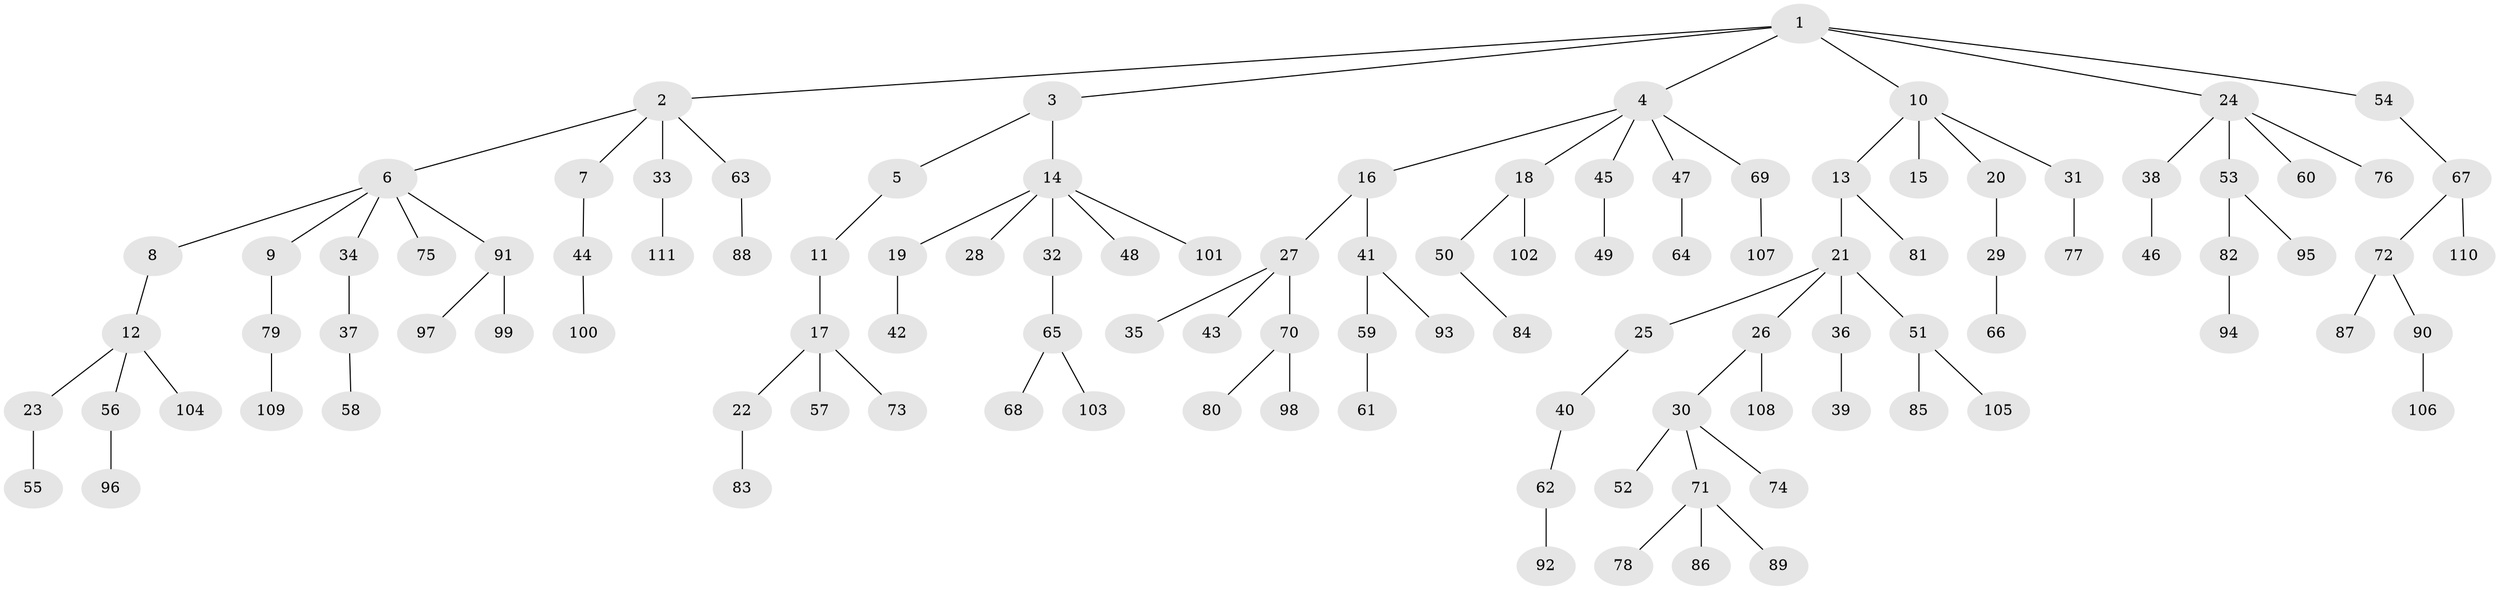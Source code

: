 // Generated by graph-tools (version 1.1) at 2025/15/03/09/25 04:15:36]
// undirected, 111 vertices, 110 edges
graph export_dot {
graph [start="1"]
  node [color=gray90,style=filled];
  1;
  2;
  3;
  4;
  5;
  6;
  7;
  8;
  9;
  10;
  11;
  12;
  13;
  14;
  15;
  16;
  17;
  18;
  19;
  20;
  21;
  22;
  23;
  24;
  25;
  26;
  27;
  28;
  29;
  30;
  31;
  32;
  33;
  34;
  35;
  36;
  37;
  38;
  39;
  40;
  41;
  42;
  43;
  44;
  45;
  46;
  47;
  48;
  49;
  50;
  51;
  52;
  53;
  54;
  55;
  56;
  57;
  58;
  59;
  60;
  61;
  62;
  63;
  64;
  65;
  66;
  67;
  68;
  69;
  70;
  71;
  72;
  73;
  74;
  75;
  76;
  77;
  78;
  79;
  80;
  81;
  82;
  83;
  84;
  85;
  86;
  87;
  88;
  89;
  90;
  91;
  92;
  93;
  94;
  95;
  96;
  97;
  98;
  99;
  100;
  101;
  102;
  103;
  104;
  105;
  106;
  107;
  108;
  109;
  110;
  111;
  1 -- 2;
  1 -- 3;
  1 -- 4;
  1 -- 10;
  1 -- 24;
  1 -- 54;
  2 -- 6;
  2 -- 7;
  2 -- 33;
  2 -- 63;
  3 -- 5;
  3 -- 14;
  4 -- 16;
  4 -- 18;
  4 -- 45;
  4 -- 47;
  4 -- 69;
  5 -- 11;
  6 -- 8;
  6 -- 9;
  6 -- 34;
  6 -- 75;
  6 -- 91;
  7 -- 44;
  8 -- 12;
  9 -- 79;
  10 -- 13;
  10 -- 15;
  10 -- 20;
  10 -- 31;
  11 -- 17;
  12 -- 23;
  12 -- 56;
  12 -- 104;
  13 -- 21;
  13 -- 81;
  14 -- 19;
  14 -- 28;
  14 -- 32;
  14 -- 48;
  14 -- 101;
  16 -- 27;
  16 -- 41;
  17 -- 22;
  17 -- 57;
  17 -- 73;
  18 -- 50;
  18 -- 102;
  19 -- 42;
  20 -- 29;
  21 -- 25;
  21 -- 26;
  21 -- 36;
  21 -- 51;
  22 -- 83;
  23 -- 55;
  24 -- 38;
  24 -- 53;
  24 -- 60;
  24 -- 76;
  25 -- 40;
  26 -- 30;
  26 -- 108;
  27 -- 35;
  27 -- 43;
  27 -- 70;
  29 -- 66;
  30 -- 52;
  30 -- 71;
  30 -- 74;
  31 -- 77;
  32 -- 65;
  33 -- 111;
  34 -- 37;
  36 -- 39;
  37 -- 58;
  38 -- 46;
  40 -- 62;
  41 -- 59;
  41 -- 93;
  44 -- 100;
  45 -- 49;
  47 -- 64;
  50 -- 84;
  51 -- 85;
  51 -- 105;
  53 -- 82;
  53 -- 95;
  54 -- 67;
  56 -- 96;
  59 -- 61;
  62 -- 92;
  63 -- 88;
  65 -- 68;
  65 -- 103;
  67 -- 72;
  67 -- 110;
  69 -- 107;
  70 -- 80;
  70 -- 98;
  71 -- 78;
  71 -- 86;
  71 -- 89;
  72 -- 87;
  72 -- 90;
  79 -- 109;
  82 -- 94;
  90 -- 106;
  91 -- 97;
  91 -- 99;
}
